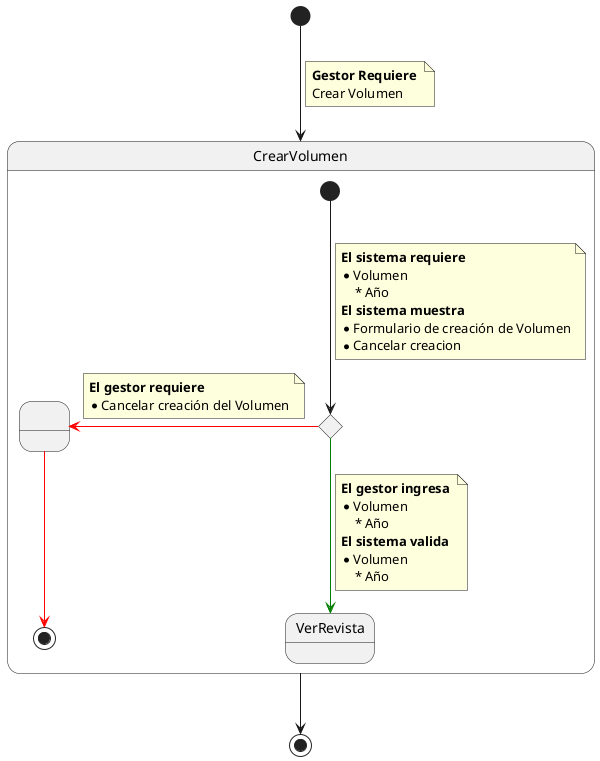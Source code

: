 @startuml Detalle Caso de Uso Crear Volumen

State CrearVolumen {

    State " " as vacio2 <<choice>>
    State " " as vacio3
    State VerRevista

    [*] ---> vacio2
    note on link
        **El sistema requiere **
        * Volumen
            * Año
        **El sistema muestra **
        * Formulario de creación de Volumen
        * Cancelar creacion
    end note
    

    vacio2 -[#green]-> VerRevista 
    note on link
        **El gestor ingresa **
        * Volumen
            * Año
        **El sistema valida **
        * Volumen
            * Año
    end note
    vacio2 -l[#red]-> vacio3
    note on link
        **El gestor requiere **
        * Cancelar creación del Volumen
    end note    
    vacio3 -[#red]-> [*]

}

[*] --> CrearVolumen
note on link
    **Gestor Requiere **
    Crear Volumen
end note

CrearVolumen --> [*]





@enduml